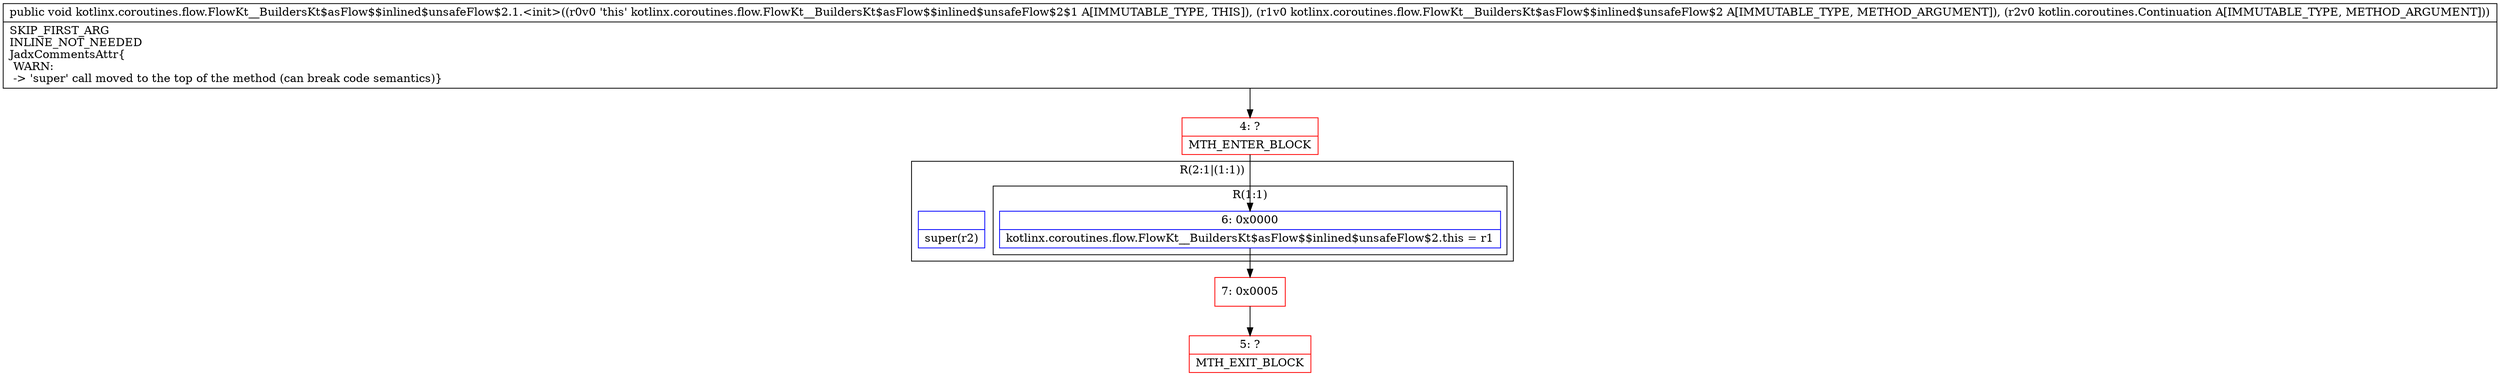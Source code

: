 digraph "CFG forkotlinx.coroutines.flow.FlowKt__BuildersKt$asFlow$$inlined$unsafeFlow$2.1.\<init\>(Lkotlinx\/coroutines\/flow\/FlowKt__BuildersKt$asFlow$$inlined$unsafeFlow$2;Lkotlin\/coroutines\/Continuation;)V" {
subgraph cluster_Region_2044715926 {
label = "R(2:1|(1:1))";
node [shape=record,color=blue];
Node_InsnContainer_1303133357 [shape=record,label="{|super(r2)\l}"];
subgraph cluster_Region_1913541020 {
label = "R(1:1)";
node [shape=record,color=blue];
Node_6 [shape=record,label="{6\:\ 0x0000|kotlinx.coroutines.flow.FlowKt__BuildersKt$asFlow$$inlined$unsafeFlow$2.this = r1\l}"];
}
}
Node_4 [shape=record,color=red,label="{4\:\ ?|MTH_ENTER_BLOCK\l}"];
Node_7 [shape=record,color=red,label="{7\:\ 0x0005}"];
Node_5 [shape=record,color=red,label="{5\:\ ?|MTH_EXIT_BLOCK\l}"];
MethodNode[shape=record,label="{public void kotlinx.coroutines.flow.FlowKt__BuildersKt$asFlow$$inlined$unsafeFlow$2.1.\<init\>((r0v0 'this' kotlinx.coroutines.flow.FlowKt__BuildersKt$asFlow$$inlined$unsafeFlow$2$1 A[IMMUTABLE_TYPE, THIS]), (r1v0 kotlinx.coroutines.flow.FlowKt__BuildersKt$asFlow$$inlined$unsafeFlow$2 A[IMMUTABLE_TYPE, METHOD_ARGUMENT]), (r2v0 kotlin.coroutines.Continuation A[IMMUTABLE_TYPE, METHOD_ARGUMENT]))  | SKIP_FIRST_ARG\lINLINE_NOT_NEEDED\lJadxCommentsAttr\{\l WARN: \l \-\> 'super' call moved to the top of the method (can break code semantics)\}\l}"];
MethodNode -> Node_4;Node_6 -> Node_7;
Node_4 -> Node_6;
Node_7 -> Node_5;
}

